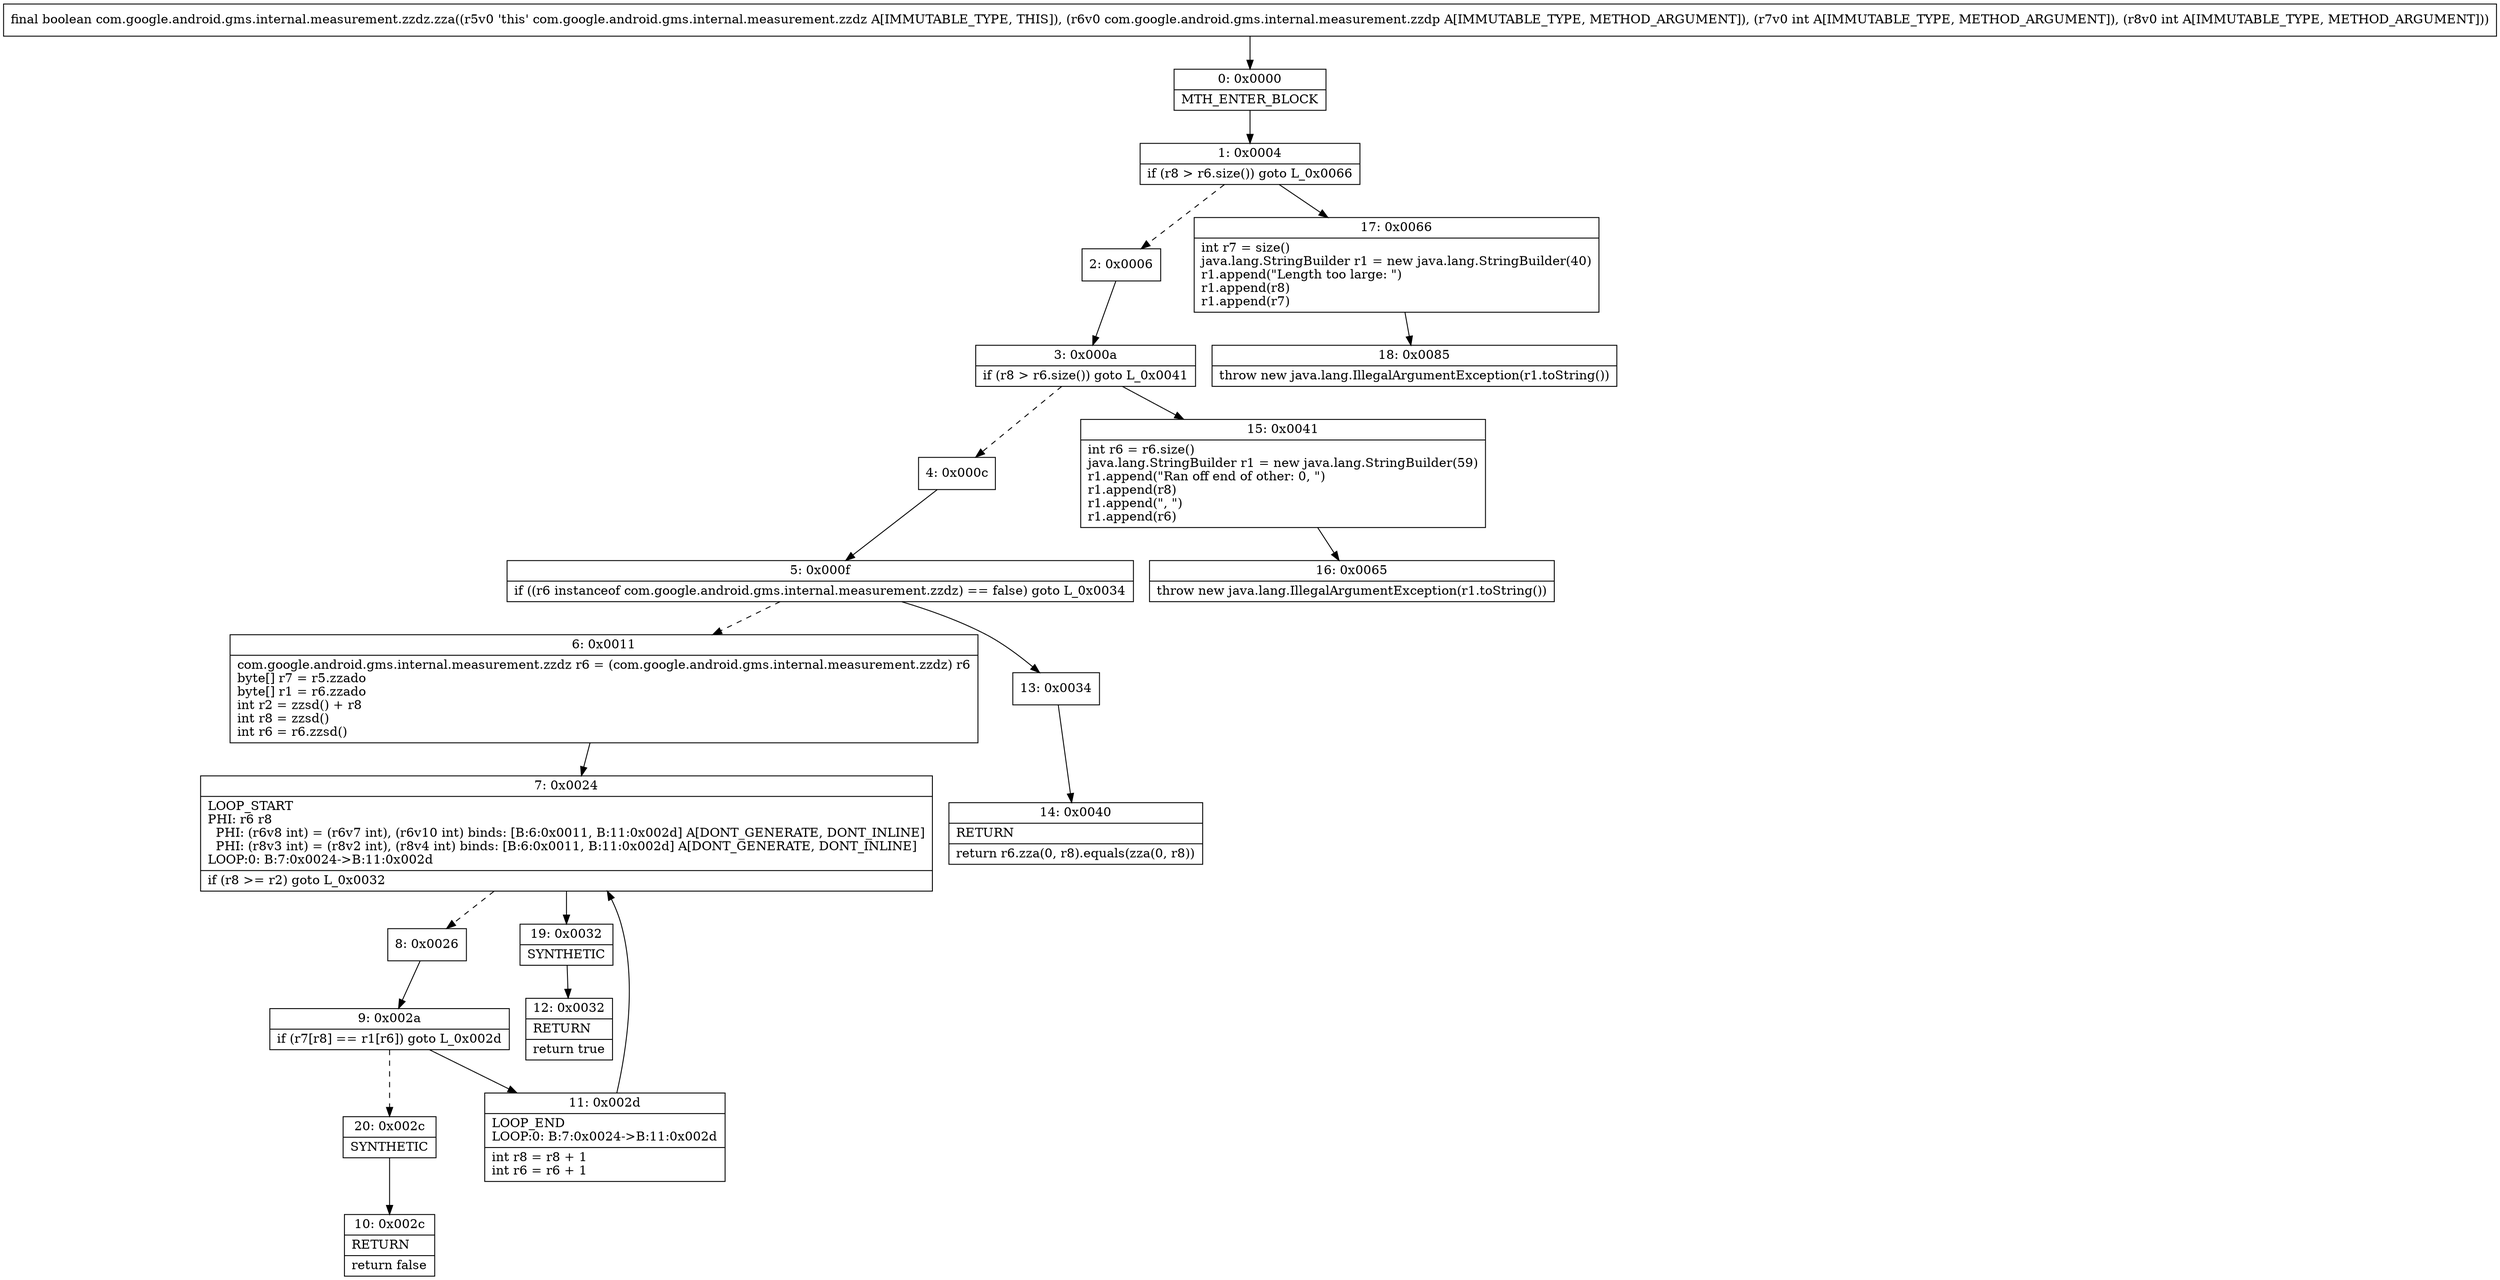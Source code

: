 digraph "CFG forcom.google.android.gms.internal.measurement.zzdz.zza(Lcom\/google\/android\/gms\/internal\/measurement\/zzdp;II)Z" {
Node_0 [shape=record,label="{0\:\ 0x0000|MTH_ENTER_BLOCK\l}"];
Node_1 [shape=record,label="{1\:\ 0x0004|if (r8 \> r6.size()) goto L_0x0066\l}"];
Node_2 [shape=record,label="{2\:\ 0x0006}"];
Node_3 [shape=record,label="{3\:\ 0x000a|if (r8 \> r6.size()) goto L_0x0041\l}"];
Node_4 [shape=record,label="{4\:\ 0x000c}"];
Node_5 [shape=record,label="{5\:\ 0x000f|if ((r6 instanceof com.google.android.gms.internal.measurement.zzdz) == false) goto L_0x0034\l}"];
Node_6 [shape=record,label="{6\:\ 0x0011|com.google.android.gms.internal.measurement.zzdz r6 = (com.google.android.gms.internal.measurement.zzdz) r6\lbyte[] r7 = r5.zzado\lbyte[] r1 = r6.zzado\lint r2 = zzsd() + r8\lint r8 = zzsd()\lint r6 = r6.zzsd()\l}"];
Node_7 [shape=record,label="{7\:\ 0x0024|LOOP_START\lPHI: r6 r8 \l  PHI: (r6v8 int) = (r6v7 int), (r6v10 int) binds: [B:6:0x0011, B:11:0x002d] A[DONT_GENERATE, DONT_INLINE]\l  PHI: (r8v3 int) = (r8v2 int), (r8v4 int) binds: [B:6:0x0011, B:11:0x002d] A[DONT_GENERATE, DONT_INLINE]\lLOOP:0: B:7:0x0024\-\>B:11:0x002d\l|if (r8 \>= r2) goto L_0x0032\l}"];
Node_8 [shape=record,label="{8\:\ 0x0026}"];
Node_9 [shape=record,label="{9\:\ 0x002a|if (r7[r8] == r1[r6]) goto L_0x002d\l}"];
Node_10 [shape=record,label="{10\:\ 0x002c|RETURN\l|return false\l}"];
Node_11 [shape=record,label="{11\:\ 0x002d|LOOP_END\lLOOP:0: B:7:0x0024\-\>B:11:0x002d\l|int r8 = r8 + 1\lint r6 = r6 + 1\l}"];
Node_12 [shape=record,label="{12\:\ 0x0032|RETURN\l|return true\l}"];
Node_13 [shape=record,label="{13\:\ 0x0034}"];
Node_14 [shape=record,label="{14\:\ 0x0040|RETURN\l|return r6.zza(0, r8).equals(zza(0, r8))\l}"];
Node_15 [shape=record,label="{15\:\ 0x0041|int r6 = r6.size()\ljava.lang.StringBuilder r1 = new java.lang.StringBuilder(59)\lr1.append(\"Ran off end of other: 0, \")\lr1.append(r8)\lr1.append(\", \")\lr1.append(r6)\l}"];
Node_16 [shape=record,label="{16\:\ 0x0065|throw new java.lang.IllegalArgumentException(r1.toString())\l}"];
Node_17 [shape=record,label="{17\:\ 0x0066|int r7 = size()\ljava.lang.StringBuilder r1 = new java.lang.StringBuilder(40)\lr1.append(\"Length too large: \")\lr1.append(r8)\lr1.append(r7)\l}"];
Node_18 [shape=record,label="{18\:\ 0x0085|throw new java.lang.IllegalArgumentException(r1.toString())\l}"];
Node_19 [shape=record,label="{19\:\ 0x0032|SYNTHETIC\l}"];
Node_20 [shape=record,label="{20\:\ 0x002c|SYNTHETIC\l}"];
MethodNode[shape=record,label="{final boolean com.google.android.gms.internal.measurement.zzdz.zza((r5v0 'this' com.google.android.gms.internal.measurement.zzdz A[IMMUTABLE_TYPE, THIS]), (r6v0 com.google.android.gms.internal.measurement.zzdp A[IMMUTABLE_TYPE, METHOD_ARGUMENT]), (r7v0 int A[IMMUTABLE_TYPE, METHOD_ARGUMENT]), (r8v0 int A[IMMUTABLE_TYPE, METHOD_ARGUMENT])) }"];
MethodNode -> Node_0;
Node_0 -> Node_1;
Node_1 -> Node_2[style=dashed];
Node_1 -> Node_17;
Node_2 -> Node_3;
Node_3 -> Node_4[style=dashed];
Node_3 -> Node_15;
Node_4 -> Node_5;
Node_5 -> Node_6[style=dashed];
Node_5 -> Node_13;
Node_6 -> Node_7;
Node_7 -> Node_8[style=dashed];
Node_7 -> Node_19;
Node_8 -> Node_9;
Node_9 -> Node_11;
Node_9 -> Node_20[style=dashed];
Node_11 -> Node_7;
Node_13 -> Node_14;
Node_15 -> Node_16;
Node_17 -> Node_18;
Node_19 -> Node_12;
Node_20 -> Node_10;
}

